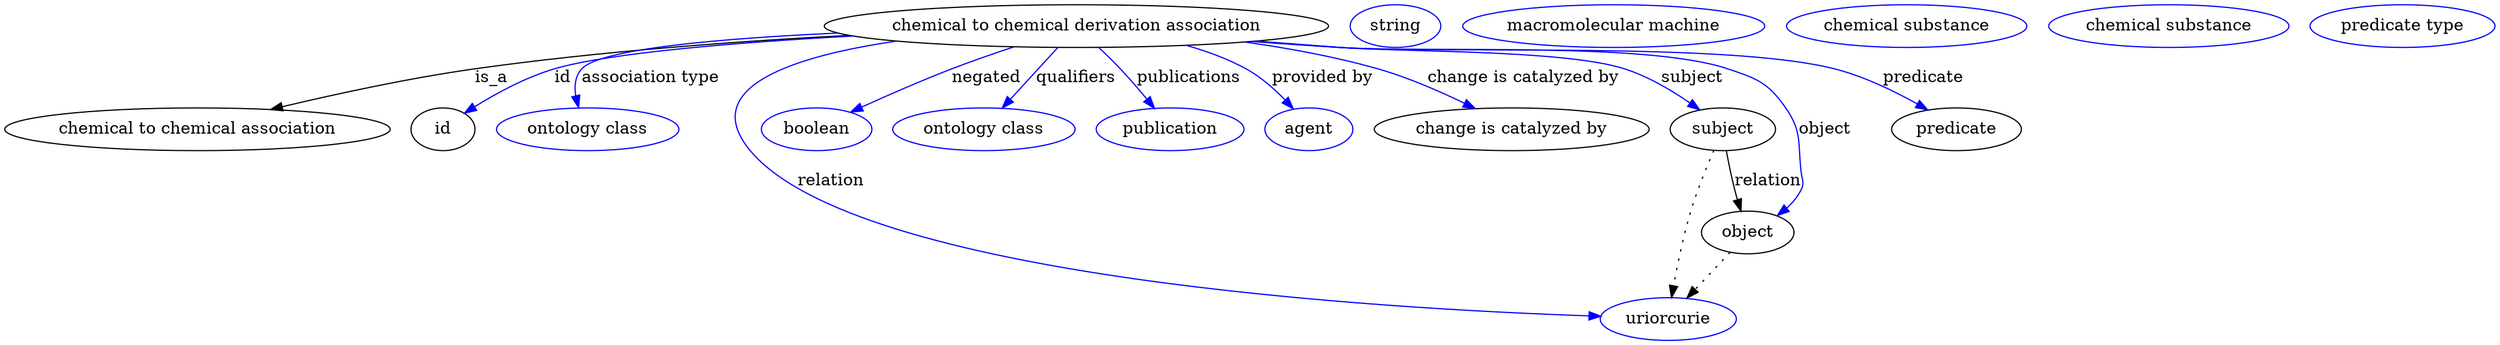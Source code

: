 digraph {
	graph [bb="0,0,1712.5,283"];
	node [label="\N"];
	"chemical to chemical derivation association"	 [height=0.5,
		label="chemical to chemical derivation association",
		pos="753.04,265",
		width=4.6218];
	"chemical to chemical association"	 [height=0.5,
		pos="128.04,178",
		width=3.5566];
	"chemical to chemical derivation association" -> "chemical to chemical association"	 [label=is_a,
		lp="339.04,221.5",
		pos="e,182.27,194.42 598.83,258.09 517.82,252.91 417.12,244.02 328.04,229 281.95,221.23 230.9,208.13 191.91,197.16"];
	id	 [height=0.5,
		pos="301.04,178",
		width=0.75];
	"chemical to chemical derivation association" -> id	 [color=blue,
		label=id,
		lp="390.54,221.5",
		pos="e,318.55,191.88 603.08,257.07 519.63,251.34 424.78,242.24 385.04,229 364.01,221.99 342.68,208.96 326.79,197.82",
		style=solid];
	"association type"	 [color=blue,
		height=0.5,
		label="ontology class",
		pos="408.04,178",
		width=1.7151];
	"chemical to chemical derivation association" -> "association type"	 [color=blue,
		label="association type",
		lp="450.04,221.5",
		pos="e,401.57,196.19 598.06,258.35 511.96,253.02 419.47,243.9 406.04,229 400.53,222.89 399.28,214.51 399.92,206.3",
		style=solid];
	relation	 [color=blue,
		height=0.5,
		label=uriorcurie,
		pos="1160,18",
		width=1.2638];
	"chemical to chemical derivation association" -> relation	 [color=blue,
		label=relation,
		lp="586.04,134.5",
		pos="e,1114.8,20.975 641.9,251.56 564.79,237.59 482.61,210.43 523.04,160 595.98,69.009 963.48,32.536 1104.7,21.738",
		style=solid];
	negated	 [color=blue,
		height=0.5,
		label=boolean,
		pos="570.04,178",
		width=1.0652];
	"chemical to chemical derivation association" -> negated	 [color=blue,
		label=negated,
		lp="691.54,221.5",
		pos="e,595.72,191.65 711.44,247.56 698.13,241.82 683.39,235.29 670.04,229 648.07,218.65 623.8,206.29 604.67,196.33",
		style=solid];
	qualifiers	 [color=blue,
		height=0.5,
		label="ontology class",
		pos="688.04,178",
		width=1.7151];
	"chemical to chemical derivation association" -> qualifiers	 [color=blue,
		label=qualifiers,
		lp="751.04,221.5",
		pos="e,701.27,195.71 739.57,246.97 730.27,234.53 717.76,217.78 707.4,203.91",
		style=solid];
	publications	 [color=blue,
		height=0.5,
		label=publication,
		pos="818.04,178",
		width=1.3902];
	"chemical to chemical derivation association" -> publications	 [color=blue,
		label=publications,
		lp="825.54,221.5",
		pos="e,805.51,195.57 767.4,246.78 771.82,241.11 776.66,234.82 781.04,229 787.12,220.91 793.64,212 799.48,203.93",
		style=solid];
	"provided by"	 [color=blue,
		height=0.5,
		label=agent,
		pos="916.04,178",
		width=0.83048];
	"chemical to chemical derivation association" -> "provided by"	 [color=blue,
		label="provided by",
		lp="916.04,221.5",
		pos="e,902.69,194.25 819.72,248.5 834.54,243.4 849.78,236.97 863.04,229 875.13,221.73 886.65,211.24 895.85,201.66",
		style=solid];
	"change is catalyzed by"	 [height=0.5,
		pos="1055,178",
		width=2.5276];
	"chemical to chemical derivation association" -> "change is catalyzed by"	 [color=blue,
		label="change is catalyzed by",
		lp="1050,221.5",
		pos="e,1026.1,195.27 861.36,251.3 891.48,245.94 923.91,238.68 953.04,229 975.16,221.65 998.51,210.27 1017.3,200.13",
		style=solid];
	subject	 [height=0.5,
		pos="1200,178",
		width=0.99297];
	"chemical to chemical derivation association" -> subject	 [color=blue,
		label=subject,
		lp="1166.5,221.5",
		pos="e,1180.6,193.32 873.53,252.49 891.79,250.63 910.41,248.75 928.04,247 1011.6,238.71 1036.4,255.45 1116,229 1136.3,222.29 1156.7,209.99 \
1172.4,199.15",
		style=solid];
	object	 [height=0.5,
		pos="1220,91",
		width=0.9027];
	"chemical to chemical derivation association" -> object	 [color=blue,
		label=object,
		lp="1272,178",
		pos="e,1240.2,105.27 871.13,252.3 890.15,250.42 909.63,248.58 928.04,247 986.18,242.01 1134.4,246.5 1190,229 1217.2,220.45 1228.4,219.13 \
1245,196 1259.4,176.06 1254.4,166.44 1257,142 1257.8,135.37 1259.6,133.14 1257,127 1254.8,121.74 1251.4,116.86 1247.5,112.51",
		style=solid];
	predicate	 [height=0.5,
		pos="1367,178",
		width=1.1916];
	"chemical to chemical derivation association" -> predicate	 [color=blue,
		label=predicate,
		lp="1341,221.5",
		pos="e,1347.8,194.11 869.69,252.14 889.16,250.25 909.16,248.44 928.04,247 1007.5,240.92 1210.1,253 1286,229 1305.4,222.89 1324.7,211.01 \
1339.6,200.26",
		style=solid];
	association_id	 [color=blue,
		height=0.5,
		label=string,
		pos="968.04,265",
		width=0.84854];
	"chemical to chemical derivation association_change is catalyzed by"	 [color=blue,
		height=0.5,
		label="macromolecular machine",
		pos="1118,265",
		width=2.8164];
	subject -> relation	 [pos="e,1163.3,36.239 1194.1,159.97 1189.6,146.12 1183.5,126.47 1179,109 1173.7,88.088 1168.7,64.188 1165.2,46.13",
		style=dotted];
	subject -> object	 [label=relation,
		lp="1232,134.5",
		pos="e,1215.9,109 1204.2,159.97 1206.9,148.08 1210.6,132.25 1213.7,118.76"];
	"chemical to chemical derivation association_subject"	 [color=blue,
		height=0.5,
		label="chemical substance",
		pos="1317,265",
		width=2.2026];
	object -> relation	 [pos="e,1174.2,35.261 1206.4,74.435 1198.8,65.207 1189.2,53.528 1180.7,43.191",
		style=dotted];
	"chemical to chemical derivation association_object"	 [color=blue,
		height=0.5,
		label="chemical substance",
		pos="1494,265",
		width=2.2026];
	"chemical to chemical derivation association_predicate"	 [color=blue,
		height=0.5,
		label="predicate type",
		pos="1652,265",
		width=1.679];
}
